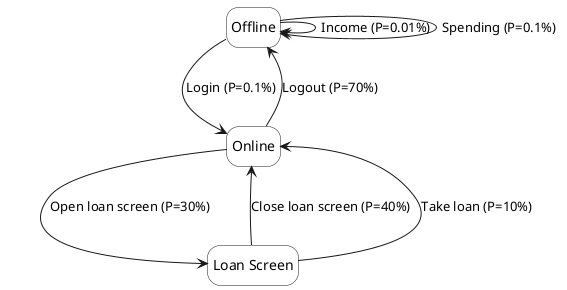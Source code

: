 @startuml
hide empty description
skinparam state {
    BackgroundColor white
}
state Offline
state Online
state "Loan Screen" as LoanScreen

Offline --> Offline : Income (P=0.01%)
Offline --> Offline : Spending (P=0.1%)
Offline --> Online : Login (P=0.1%)
Online --> Offline : Logout (P=70%)
Online --> LoanScreen : Open loan screen (P=30%)
LoanScreen --> Online : Close loan screen (P=40%)
LoanScreen --> Online : Take loan (P=10%)
@enduml
